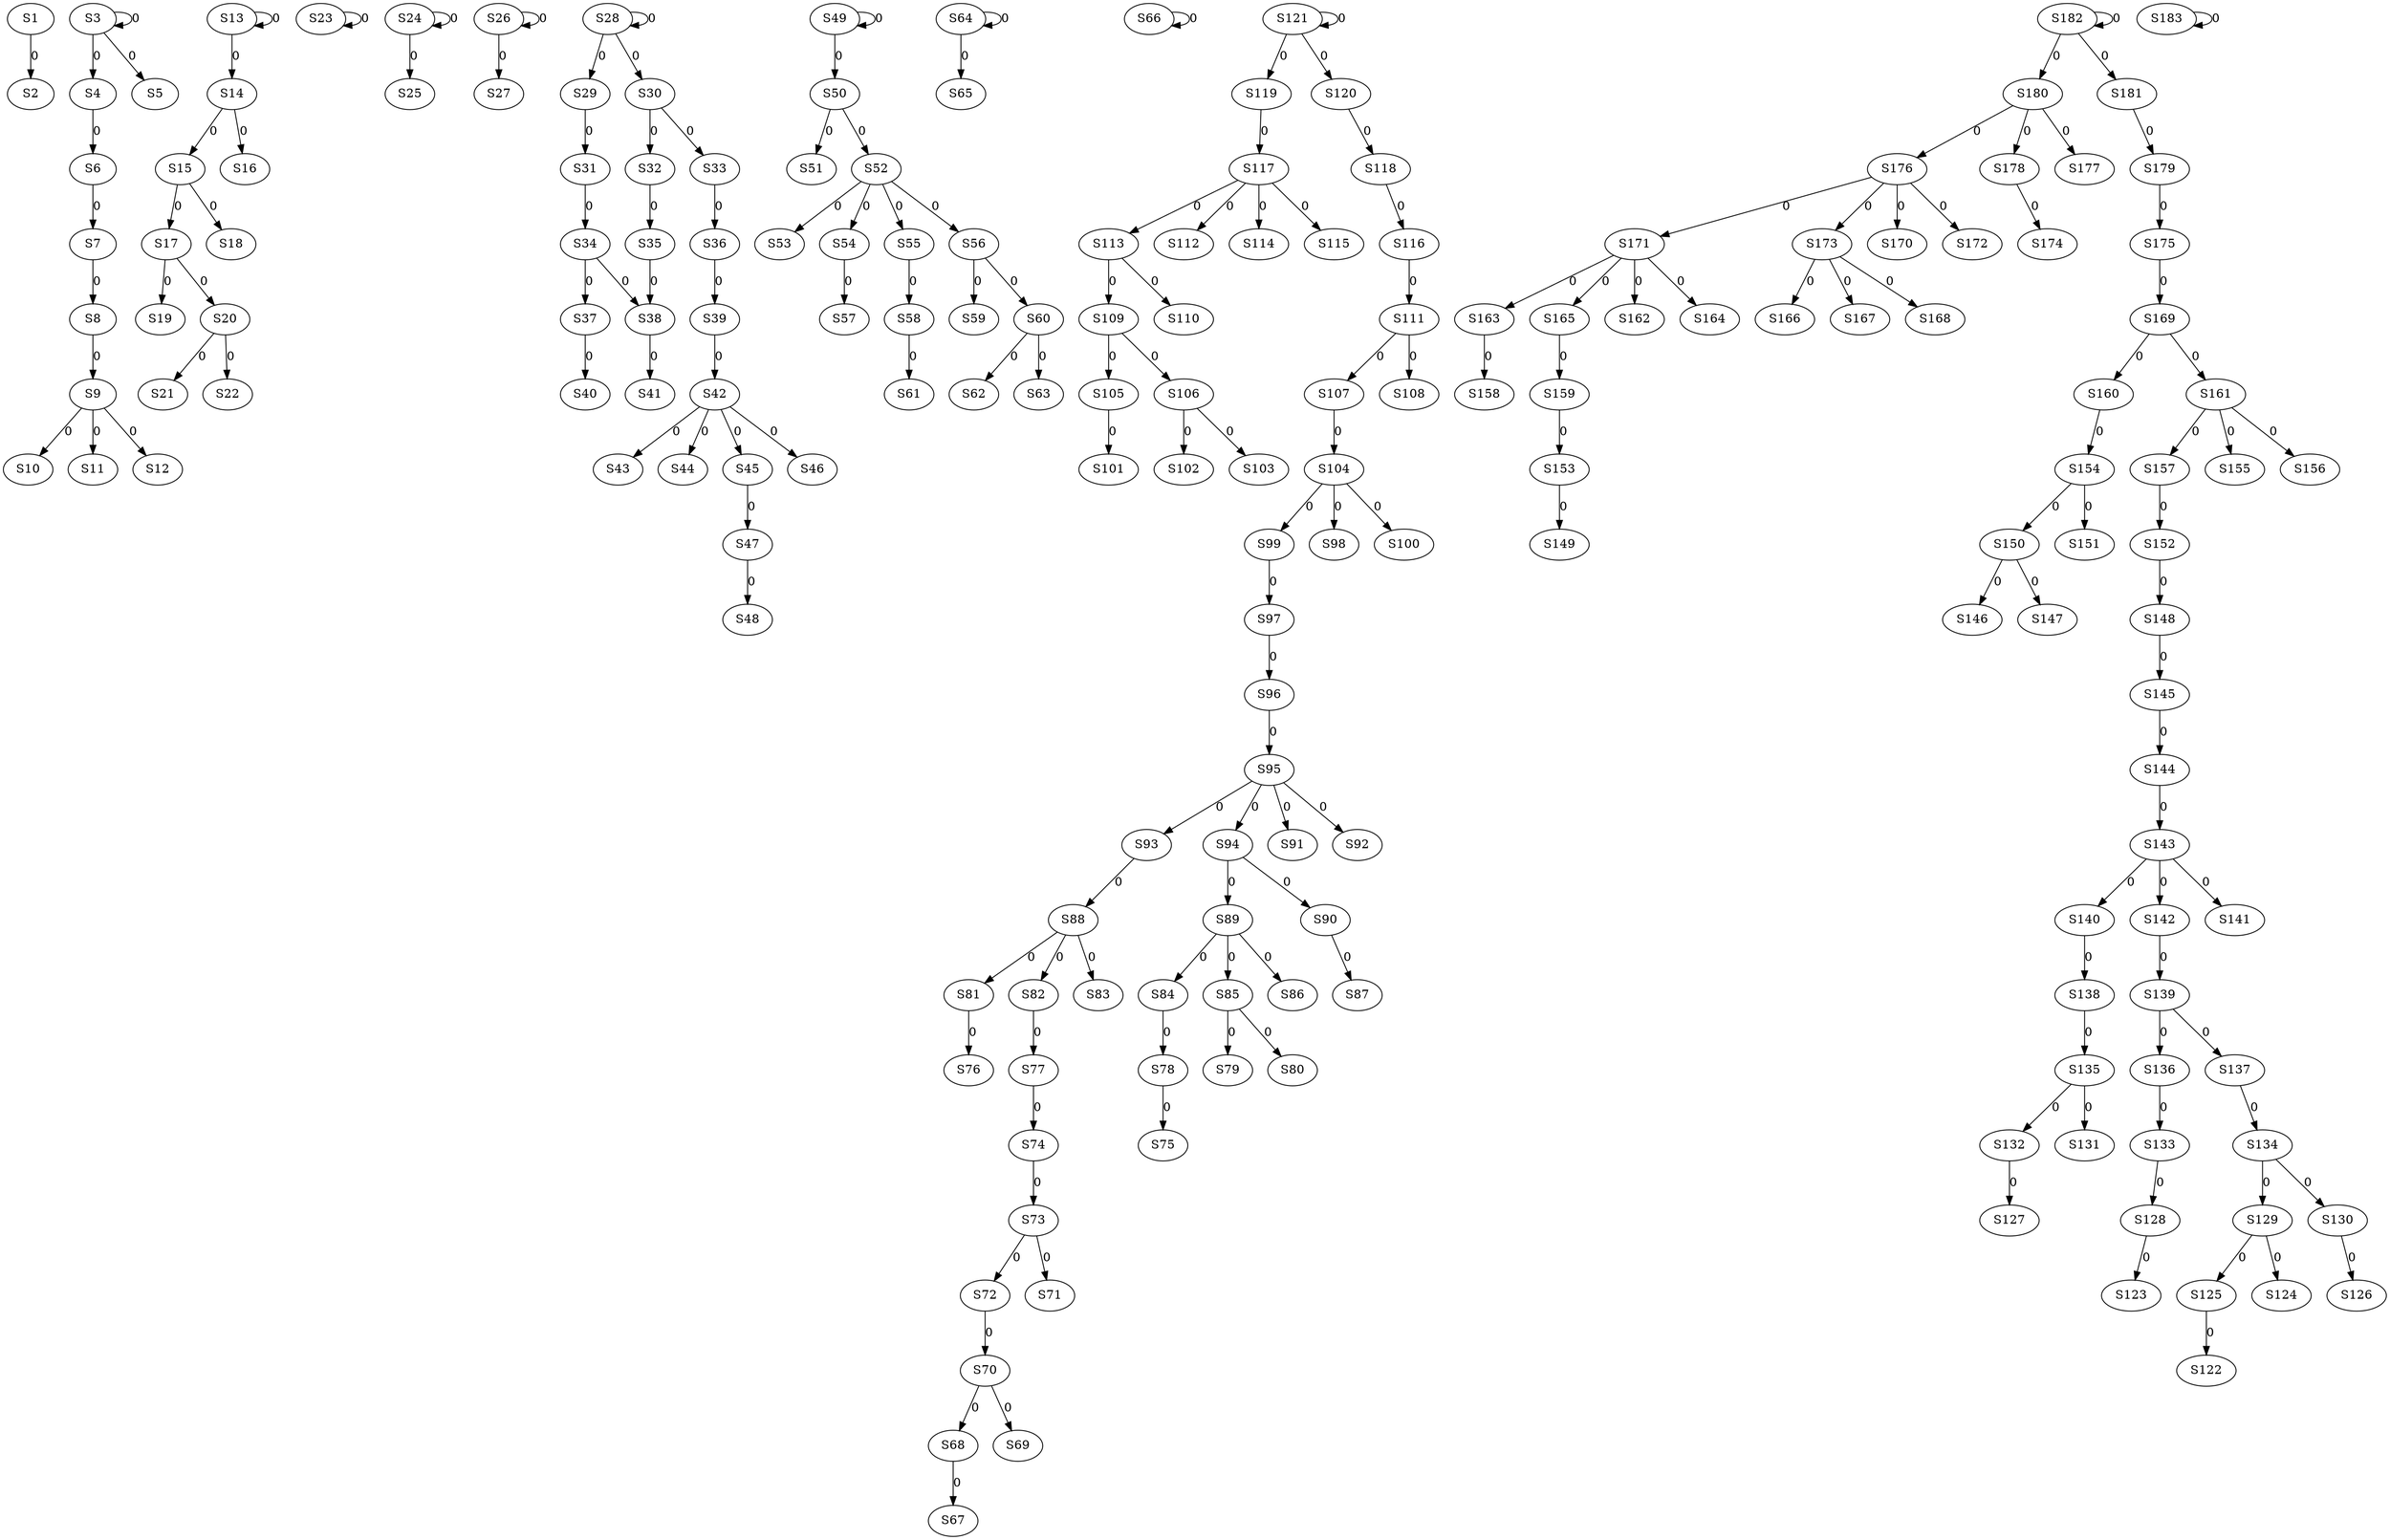 strict digraph {
	S1 -> S2 [ label = 0 ];
	S3 -> S3 [ label = 0 ];
	S3 -> S4 [ label = 0 ];
	S3 -> S5 [ label = 0 ];
	S4 -> S6 [ label = 0 ];
	S6 -> S7 [ label = 0 ];
	S7 -> S8 [ label = 0 ];
	S8 -> S9 [ label = 0 ];
	S9 -> S10 [ label = 0 ];
	S9 -> S11 [ label = 0 ];
	S9 -> S12 [ label = 0 ];
	S13 -> S13 [ label = 0 ];
	S13 -> S14 [ label = 0 ];
	S14 -> S15 [ label = 0 ];
	S14 -> S16 [ label = 0 ];
	S15 -> S17 [ label = 0 ];
	S15 -> S18 [ label = 0 ];
	S17 -> S19 [ label = 0 ];
	S17 -> S20 [ label = 0 ];
	S20 -> S21 [ label = 0 ];
	S20 -> S22 [ label = 0 ];
	S23 -> S23 [ label = 0 ];
	S24 -> S24 [ label = 0 ];
	S24 -> S25 [ label = 0 ];
	S26 -> S26 [ label = 0 ];
	S26 -> S27 [ label = 0 ];
	S28 -> S28 [ label = 0 ];
	S28 -> S29 [ label = 0 ];
	S28 -> S30 [ label = 0 ];
	S29 -> S31 [ label = 0 ];
	S30 -> S32 [ label = 0 ];
	S30 -> S33 [ label = 0 ];
	S31 -> S34 [ label = 0 ];
	S32 -> S35 [ label = 0 ];
	S33 -> S36 [ label = 0 ];
	S34 -> S37 [ label = 0 ];
	S34 -> S38 [ label = 0 ];
	S36 -> S39 [ label = 0 ];
	S37 -> S40 [ label = 0 ];
	S38 -> S41 [ label = 0 ];
	S39 -> S42 [ label = 0 ];
	S42 -> S43 [ label = 0 ];
	S42 -> S44 [ label = 0 ];
	S42 -> S45 [ label = 0 ];
	S42 -> S46 [ label = 0 ];
	S45 -> S47 [ label = 0 ];
	S47 -> S48 [ label = 0 ];
	S49 -> S49 [ label = 0 ];
	S49 -> S50 [ label = 0 ];
	S50 -> S51 [ label = 0 ];
	S50 -> S52 [ label = 0 ];
	S52 -> S53 [ label = 0 ];
	S52 -> S54 [ label = 0 ];
	S52 -> S55 [ label = 0 ];
	S52 -> S56 [ label = 0 ];
	S54 -> S57 [ label = 0 ];
	S55 -> S58 [ label = 0 ];
	S56 -> S59 [ label = 0 ];
	S56 -> S60 [ label = 0 ];
	S58 -> S61 [ label = 0 ];
	S60 -> S62 [ label = 0 ];
	S60 -> S63 [ label = 0 ];
	S64 -> S64 [ label = 0 ];
	S64 -> S65 [ label = 0 ];
	S66 -> S66 [ label = 0 ];
	S68 -> S67 [ label = 0 ];
	S70 -> S68 [ label = 0 ];
	S70 -> S69 [ label = 0 ];
	S72 -> S70 [ label = 0 ];
	S73 -> S71 [ label = 0 ];
	S73 -> S72 [ label = 0 ];
	S74 -> S73 [ label = 0 ];
	S77 -> S74 [ label = 0 ];
	S78 -> S75 [ label = 0 ];
	S81 -> S76 [ label = 0 ];
	S82 -> S77 [ label = 0 ];
	S84 -> S78 [ label = 0 ];
	S85 -> S79 [ label = 0 ];
	S85 -> S80 [ label = 0 ];
	S88 -> S81 [ label = 0 ];
	S88 -> S82 [ label = 0 ];
	S88 -> S83 [ label = 0 ];
	S89 -> S84 [ label = 0 ];
	S89 -> S85 [ label = 0 ];
	S89 -> S86 [ label = 0 ];
	S90 -> S87 [ label = 0 ];
	S93 -> S88 [ label = 0 ];
	S94 -> S89 [ label = 0 ];
	S94 -> S90 [ label = 0 ];
	S95 -> S91 [ label = 0 ];
	S95 -> S92 [ label = 0 ];
	S95 -> S93 [ label = 0 ];
	S95 -> S94 [ label = 0 ];
	S96 -> S95 [ label = 0 ];
	S97 -> S96 [ label = 0 ];
	S99 -> S97 [ label = 0 ];
	S104 -> S98 [ label = 0 ];
	S104 -> S99 [ label = 0 ];
	S104 -> S100 [ label = 0 ];
	S105 -> S101 [ label = 0 ];
	S106 -> S102 [ label = 0 ];
	S106 -> S103 [ label = 0 ];
	S107 -> S104 [ label = 0 ];
	S109 -> S105 [ label = 0 ];
	S109 -> S106 [ label = 0 ];
	S111 -> S107 [ label = 0 ];
	S111 -> S108 [ label = 0 ];
	S113 -> S109 [ label = 0 ];
	S113 -> S110 [ label = 0 ];
	S116 -> S111 [ label = 0 ];
	S117 -> S112 [ label = 0 ];
	S117 -> S113 [ label = 0 ];
	S117 -> S114 [ label = 0 ];
	S117 -> S115 [ label = 0 ];
	S118 -> S116 [ label = 0 ];
	S119 -> S117 [ label = 0 ];
	S120 -> S118 [ label = 0 ];
	S121 -> S119 [ label = 0 ];
	S121 -> S120 [ label = 0 ];
	S121 -> S121 [ label = 0 ];
	S125 -> S122 [ label = 0 ];
	S128 -> S123 [ label = 0 ];
	S129 -> S124 [ label = 0 ];
	S129 -> S125 [ label = 0 ];
	S130 -> S126 [ label = 0 ];
	S132 -> S127 [ label = 0 ];
	S133 -> S128 [ label = 0 ];
	S134 -> S129 [ label = 0 ];
	S134 -> S130 [ label = 0 ];
	S135 -> S131 [ label = 0 ];
	S135 -> S132 [ label = 0 ];
	S136 -> S133 [ label = 0 ];
	S137 -> S134 [ label = 0 ];
	S138 -> S135 [ label = 0 ];
	S139 -> S136 [ label = 0 ];
	S139 -> S137 [ label = 0 ];
	S140 -> S138 [ label = 0 ];
	S142 -> S139 [ label = 0 ];
	S143 -> S140 [ label = 0 ];
	S143 -> S141 [ label = 0 ];
	S143 -> S142 [ label = 0 ];
	S144 -> S143 [ label = 0 ];
	S145 -> S144 [ label = 0 ];
	S148 -> S145 [ label = 0 ];
	S150 -> S146 [ label = 0 ];
	S150 -> S147 [ label = 0 ];
	S152 -> S148 [ label = 0 ];
	S153 -> S149 [ label = 0 ];
	S154 -> S150 [ label = 0 ];
	S154 -> S151 [ label = 0 ];
	S157 -> S152 [ label = 0 ];
	S159 -> S153 [ label = 0 ];
	S160 -> S154 [ label = 0 ];
	S161 -> S155 [ label = 0 ];
	S161 -> S156 [ label = 0 ];
	S161 -> S157 [ label = 0 ];
	S163 -> S158 [ label = 0 ];
	S165 -> S159 [ label = 0 ];
	S169 -> S160 [ label = 0 ];
	S169 -> S161 [ label = 0 ];
	S171 -> S162 [ label = 0 ];
	S171 -> S163 [ label = 0 ];
	S171 -> S164 [ label = 0 ];
	S171 -> S165 [ label = 0 ];
	S173 -> S166 [ label = 0 ];
	S173 -> S167 [ label = 0 ];
	S173 -> S168 [ label = 0 ];
	S175 -> S169 [ label = 0 ];
	S176 -> S170 [ label = 0 ];
	S176 -> S171 [ label = 0 ];
	S176 -> S172 [ label = 0 ];
	S176 -> S173 [ label = 0 ];
	S178 -> S174 [ label = 0 ];
	S179 -> S175 [ label = 0 ];
	S180 -> S176 [ label = 0 ];
	S180 -> S177 [ label = 0 ];
	S180 -> S178 [ label = 0 ];
	S181 -> S179 [ label = 0 ];
	S182 -> S180 [ label = 0 ];
	S182 -> S181 [ label = 0 ];
	S182 -> S182 [ label = 0 ];
	S183 -> S183 [ label = 0 ];
	S35 -> S38 [ label = 0 ];
}